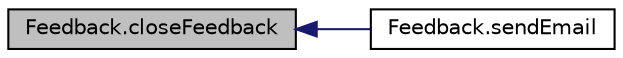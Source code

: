 digraph "Feedback.closeFeedback"
{
  edge [fontname="Helvetica",fontsize="10",labelfontname="Helvetica",labelfontsize="10"];
  node [fontname="Helvetica",fontsize="10",shape=record];
  rankdir="LR";
  Node3 [label="Feedback.closeFeedback",height=0.2,width=0.4,color="black", fillcolor="grey75", style="filled", fontcolor="black"];
  Node3 -> Node4 [dir="back",color="midnightblue",fontsize="10",style="solid",fontname="Helvetica"];
  Node4 [label="Feedback.sendEmail",height=0.2,width=0.4,color="black", fillcolor="white", style="filled",URL="$class_feedback.html#accf94e9befebc229816a9819b2e8a3ee",tooltip="Open a email aplication on the user&#39;s computer. "];
}
